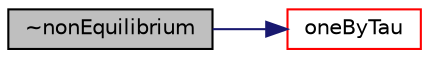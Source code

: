 digraph "~nonEquilibrium"
{
  bgcolor="transparent";
  edge [fontname="Helvetica",fontsize="10",labelfontname="Helvetica",labelfontsize="10"];
  node [fontname="Helvetica",fontsize="10",shape=record];
  rankdir="LR";
  Node1 [label="~nonEquilibrium",height=0.2,width=0.4,color="black", fillcolor="grey75", style="filled", fontcolor="black"];
  Node1 -> Node2 [color="midnightblue",fontsize="10",style="solid",fontname="Helvetica"];
  Node2 [label="oneByTau",height=0.2,width=0.4,color="red",URL="$a01658.html#a8c84ec9cb3bb165ff0ca2c7160d99c93",tooltip="Member Functions. "];
}
